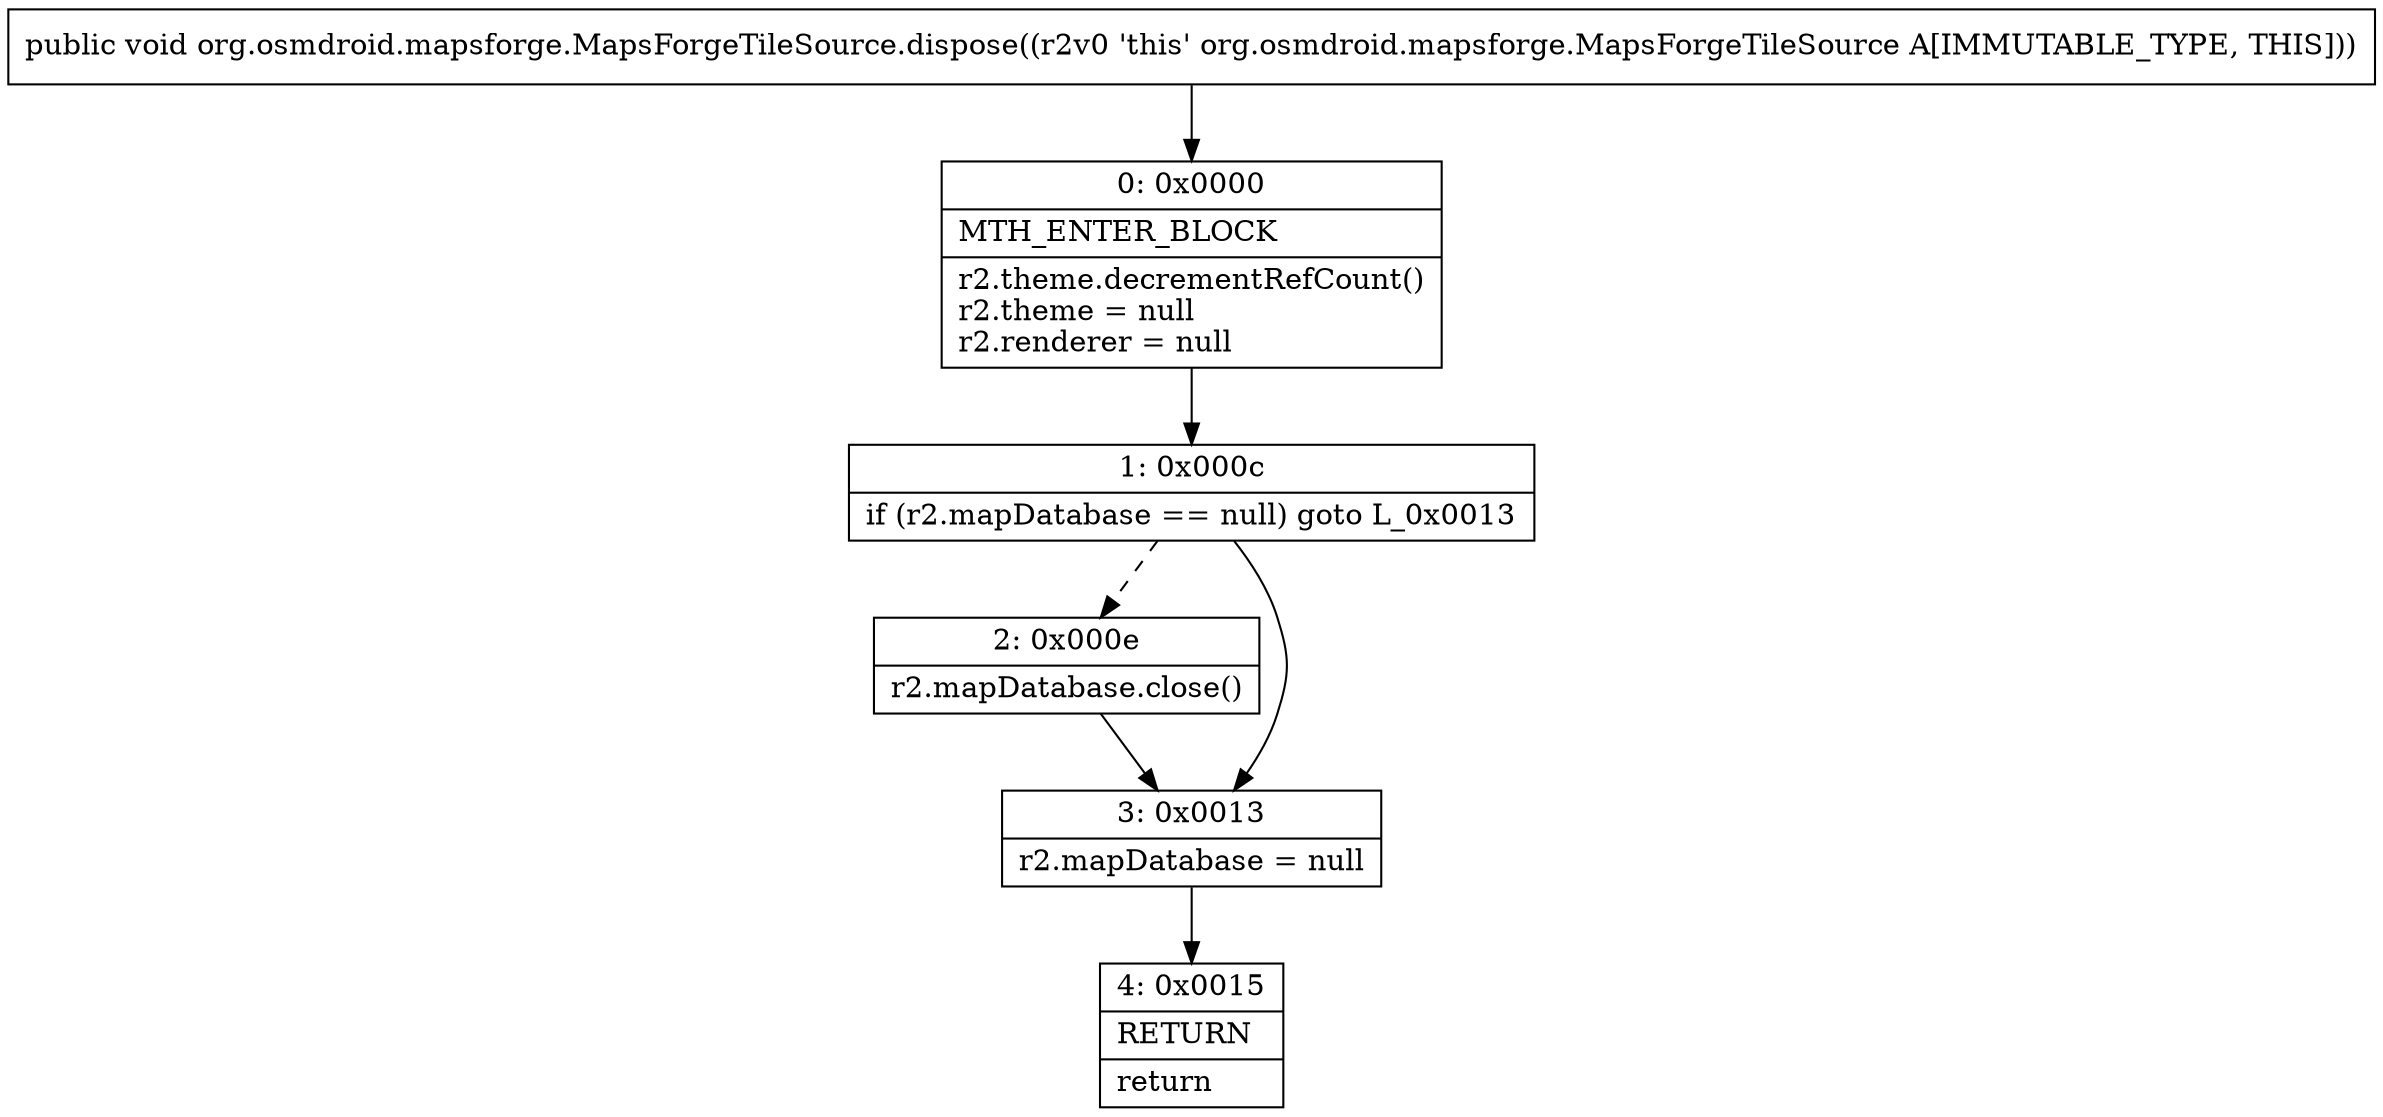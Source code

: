 digraph "CFG fororg.osmdroid.mapsforge.MapsForgeTileSource.dispose()V" {
Node_0 [shape=record,label="{0\:\ 0x0000|MTH_ENTER_BLOCK\l|r2.theme.decrementRefCount()\lr2.theme = null\lr2.renderer = null\l}"];
Node_1 [shape=record,label="{1\:\ 0x000c|if (r2.mapDatabase == null) goto L_0x0013\l}"];
Node_2 [shape=record,label="{2\:\ 0x000e|r2.mapDatabase.close()\l}"];
Node_3 [shape=record,label="{3\:\ 0x0013|r2.mapDatabase = null\l}"];
Node_4 [shape=record,label="{4\:\ 0x0015|RETURN\l|return\l}"];
MethodNode[shape=record,label="{public void org.osmdroid.mapsforge.MapsForgeTileSource.dispose((r2v0 'this' org.osmdroid.mapsforge.MapsForgeTileSource A[IMMUTABLE_TYPE, THIS])) }"];
MethodNode -> Node_0;
Node_0 -> Node_1;
Node_1 -> Node_2[style=dashed];
Node_1 -> Node_3;
Node_2 -> Node_3;
Node_3 -> Node_4;
}

